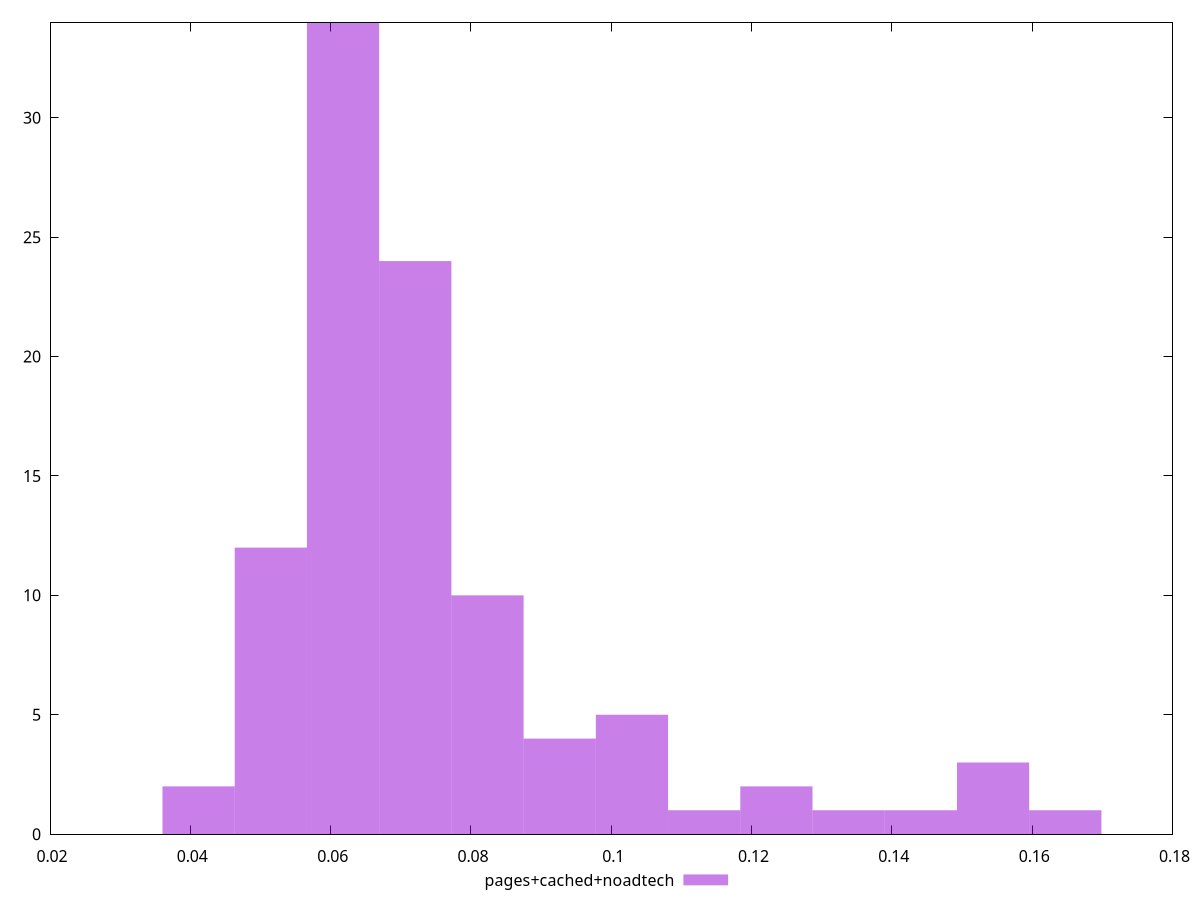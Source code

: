 $_pagesCachedNoadtech <<EOF
0.082360403464102 10
0.061770302598076504 34
0.07206535303108925 24
0.05147525216506375 12
0.09265545389711476 4
0.1029505043301275 5
0.11324555476314026 1
0.12354060519615301 2
0.041180201732051 2
0.15442575649519125 3
0.1441307060621785 1
0.164720806928204 1
0.13383565562916577 1
EOF
set key outside below
set terminal pngcairo
set output "report_00006_2020-11-02T20-21-41.718Z/network-rtt/pages+cached+noadtech//raw_hist.png"
set yrange [0:34]
set boxwidth 0.01029505043301275
set style fill transparent solid 0.5 noborder
plot $_pagesCachedNoadtech title "pages+cached+noadtech" with boxes ,